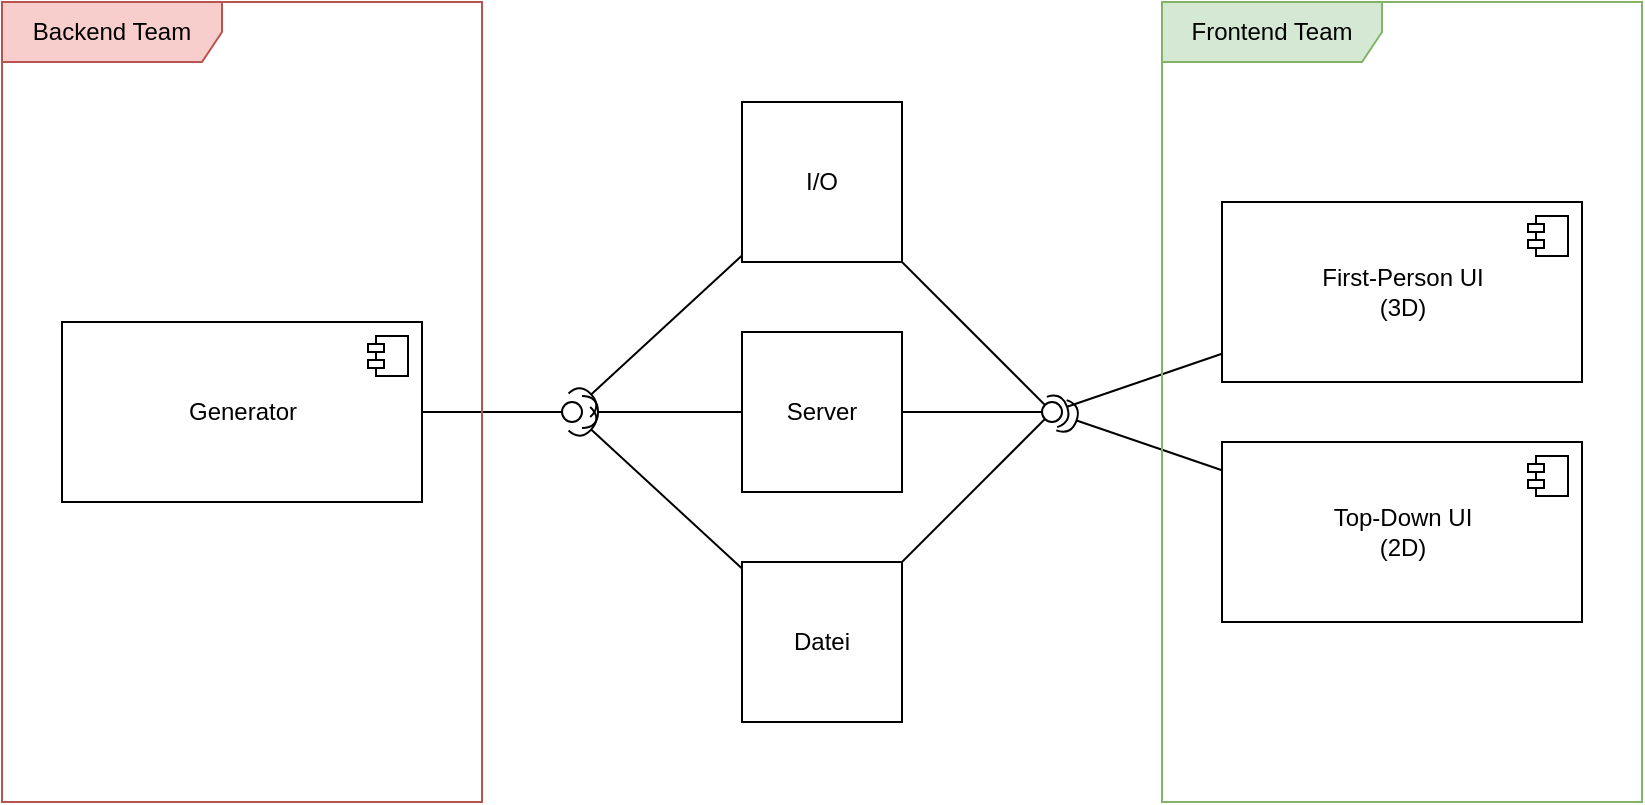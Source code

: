 <mxfile version="20.6.2" type="device"><diagram id="HxUPqEvhfw-Spvz3spFo" name="Page-1"><mxGraphModel dx="960" dy="618" grid="1" gridSize="10" guides="1" tooltips="1" connect="1" arrows="1" fold="1" page="1" pageScale="1" pageWidth="850" pageHeight="1100" math="0" shadow="0"><root><mxCell id="0"/><mxCell id="1" parent="0"/><mxCell id="MEP9nKEaWPyZKvmEaUUh-1" value="Generator" style="html=1;dropTarget=0;" parent="1" vertex="1"><mxGeometry x="60" y="280" width="180" height="90" as="geometry"/></mxCell><mxCell id="MEP9nKEaWPyZKvmEaUUh-2" value="" style="shape=module;jettyWidth=8;jettyHeight=4;" parent="MEP9nKEaWPyZKvmEaUUh-1" vertex="1"><mxGeometry x="1" width="20" height="20" relative="1" as="geometry"><mxPoint x="-27" y="7" as="offset"/></mxGeometry></mxCell><mxCell id="MEP9nKEaWPyZKvmEaUUh-3" value="" style="rounded=0;orthogonalLoop=1;jettySize=auto;html=1;endArrow=none;endFill=0;sketch=0;sourcePerimeterSpacing=0;targetPerimeterSpacing=0;" parent="1" source="MEP9nKEaWPyZKvmEaUUh-1" target="MEP9nKEaWPyZKvmEaUUh-5" edge="1"><mxGeometry relative="1" as="geometry"><mxPoint x="360" y="255" as="sourcePoint"/></mxGeometry></mxCell><mxCell id="MEP9nKEaWPyZKvmEaUUh-4" value="" style="rounded=0;orthogonalLoop=1;jettySize=auto;html=1;endArrow=halfCircle;endFill=0;endSize=6;strokeWidth=1;sketch=0;" parent="1" source="MEP9nKEaWPyZKvmEaUUh-11" target="MEP9nKEaWPyZKvmEaUUh-5" edge="1"><mxGeometry relative="1" as="geometry"><mxPoint x="520" y="160" as="sourcePoint"/><mxPoint x="650" y="230" as="targetPoint"/></mxGeometry></mxCell><mxCell id="MEP9nKEaWPyZKvmEaUUh-5" value="" style="ellipse;whiteSpace=wrap;html=1;align=center;aspect=fixed;resizable=0;points=[];outlineConnect=0;sketch=0;" parent="1" vertex="1"><mxGeometry x="310" y="320" width="10" height="10" as="geometry"/></mxCell><mxCell id="MEP9nKEaWPyZKvmEaUUh-6" value="" style="rounded=0;orthogonalLoop=1;jettySize=auto;html=1;endArrow=halfCircle;endFill=0;endSize=6;strokeWidth=1;sketch=0;" parent="1" source="MEP9nKEaWPyZKvmEaUUh-10" target="MEP9nKEaWPyZKvmEaUUh-5" edge="1"><mxGeometry relative="1" as="geometry"><mxPoint x="600" y="260" as="sourcePoint"/><mxPoint x="550" y="240" as="targetPoint"/></mxGeometry></mxCell><mxCell id="MEP9nKEaWPyZKvmEaUUh-7" value="" style="rounded=0;orthogonalLoop=1;jettySize=auto;html=1;endArrow=halfCircle;endFill=0;endSize=6;strokeWidth=1;sketch=0;" parent="1" source="MEP9nKEaWPyZKvmEaUUh-12" target="MEP9nKEaWPyZKvmEaUUh-5" edge="1"><mxGeometry relative="1" as="geometry"><mxPoint x="640" y="310" as="sourcePoint"/><mxPoint x="540" y="310.0" as="targetPoint"/></mxGeometry></mxCell><mxCell id="MEP9nKEaWPyZKvmEaUUh-8" value="First-Person UI&lt;br&gt;(3D)" style="html=1;dropTarget=0;" parent="1" vertex="1"><mxGeometry x="640" y="220.0" width="180" height="90" as="geometry"/></mxCell><mxCell id="MEP9nKEaWPyZKvmEaUUh-9" value="" style="shape=module;jettyWidth=8;jettyHeight=4;" parent="MEP9nKEaWPyZKvmEaUUh-8" vertex="1"><mxGeometry x="1" width="20" height="20" relative="1" as="geometry"><mxPoint x="-27" y="7" as="offset"/></mxGeometry></mxCell><mxCell id="MEP9nKEaWPyZKvmEaUUh-10" value="Server" style="whiteSpace=wrap;html=1;aspect=fixed;" parent="1" vertex="1"><mxGeometry x="400" y="285" width="80" height="80" as="geometry"/></mxCell><mxCell id="MEP9nKEaWPyZKvmEaUUh-11" value="I/O" style="whiteSpace=wrap;html=1;aspect=fixed;" parent="1" vertex="1"><mxGeometry x="400" y="170" width="80" height="80" as="geometry"/></mxCell><mxCell id="MEP9nKEaWPyZKvmEaUUh-12" value="Datei" style="whiteSpace=wrap;html=1;aspect=fixed;" parent="1" vertex="1"><mxGeometry x="400" y="400" width="80" height="80" as="geometry"/></mxCell><mxCell id="MEP9nKEaWPyZKvmEaUUh-13" value="Top-Down UI&lt;br&gt;(2D)" style="html=1;dropTarget=0;" parent="1" vertex="1"><mxGeometry x="640" y="340.0" width="180" height="90" as="geometry"/></mxCell><mxCell id="MEP9nKEaWPyZKvmEaUUh-14" value="" style="shape=module;jettyWidth=8;jettyHeight=4;" parent="MEP9nKEaWPyZKvmEaUUh-13" vertex="1"><mxGeometry x="1" width="20" height="20" relative="1" as="geometry"><mxPoint x="-27" y="7" as="offset"/></mxGeometry></mxCell><mxCell id="MEP9nKEaWPyZKvmEaUUh-15" value="" style="rounded=0;orthogonalLoop=1;jettySize=auto;html=1;endArrow=none;endFill=0;sketch=0;sourcePerimeterSpacing=0;targetPerimeterSpacing=0;" parent="1" source="MEP9nKEaWPyZKvmEaUUh-10" target="MEP9nKEaWPyZKvmEaUUh-17" edge="1"><mxGeometry relative="1" as="geometry"><mxPoint x="490" y="375" as="sourcePoint"/></mxGeometry></mxCell><mxCell id="MEP9nKEaWPyZKvmEaUUh-16" value="" style="rounded=0;orthogonalLoop=1;jettySize=auto;html=1;endArrow=halfCircle;endFill=0;entryX=0.5;entryY=0.5;endSize=6;strokeWidth=1;sketch=0;" parent="1" source="MEP9nKEaWPyZKvmEaUUh-8" target="MEP9nKEaWPyZKvmEaUUh-17" edge="1"><mxGeometry relative="1" as="geometry"><mxPoint x="530" y="375" as="sourcePoint"/></mxGeometry></mxCell><mxCell id="MEP9nKEaWPyZKvmEaUUh-17" value="" style="ellipse;whiteSpace=wrap;html=1;align=center;aspect=fixed;resizable=0;points=[];outlineConnect=0;sketch=0;" parent="1" vertex="1"><mxGeometry x="550" y="320" width="10" height="10" as="geometry"/></mxCell><mxCell id="MEP9nKEaWPyZKvmEaUUh-18" value="" style="rounded=0;orthogonalLoop=1;jettySize=auto;html=1;endArrow=none;endFill=0;sketch=0;sourcePerimeterSpacing=0;targetPerimeterSpacing=0;" parent="1" source="MEP9nKEaWPyZKvmEaUUh-12" target="MEP9nKEaWPyZKvmEaUUh-17" edge="1"><mxGeometry relative="1" as="geometry"><mxPoint x="500" y="385" as="sourcePoint"/></mxGeometry></mxCell><mxCell id="MEP9nKEaWPyZKvmEaUUh-21" value="" style="rounded=0;orthogonalLoop=1;jettySize=auto;html=1;endArrow=none;endFill=0;sketch=0;sourcePerimeterSpacing=0;targetPerimeterSpacing=0;" parent="1" source="MEP9nKEaWPyZKvmEaUUh-11" target="MEP9nKEaWPyZKvmEaUUh-17" edge="1"><mxGeometry relative="1" as="geometry"><mxPoint x="500" y="300" as="sourcePoint"/></mxGeometry></mxCell><mxCell id="MEP9nKEaWPyZKvmEaUUh-31" value="" style="rounded=0;orthogonalLoop=1;jettySize=auto;html=1;endArrow=halfCircle;endFill=0;endSize=6;strokeWidth=1;sketch=0;" parent="1" source="MEP9nKEaWPyZKvmEaUUh-13" target="MEP9nKEaWPyZKvmEaUUh-17" edge="1"><mxGeometry relative="1" as="geometry"><mxPoint x="580" y="425" as="sourcePoint"/></mxGeometry></mxCell><mxCell id="CtYmP-Y0QI4OBpFMk-d0-1" value="Backend Team" style="shape=umlFrame;whiteSpace=wrap;html=1;fillColor=#f8cecc;strokeColor=#b85450;width=110;height=30;" vertex="1" parent="1"><mxGeometry x="30" y="120" width="240" height="400" as="geometry"/></mxCell><mxCell id="CtYmP-Y0QI4OBpFMk-d0-2" value="Frontend Team" style="shape=umlFrame;whiteSpace=wrap;html=1;fillColor=#d5e8d4;strokeColor=#82b366;width=110;height=30;" vertex="1" parent="1"><mxGeometry x="610" y="120" width="240" height="400" as="geometry"/></mxCell></root></mxGraphModel></diagram></mxfile>